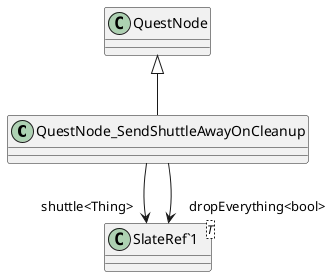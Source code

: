 @startuml
class QuestNode_SendShuttleAwayOnCleanup {
}
class "SlateRef`1"<T> {
}
QuestNode <|-- QuestNode_SendShuttleAwayOnCleanup
QuestNode_SendShuttleAwayOnCleanup --> "shuttle<Thing>" "SlateRef`1"
QuestNode_SendShuttleAwayOnCleanup --> "dropEverything<bool>" "SlateRef`1"
@enduml
